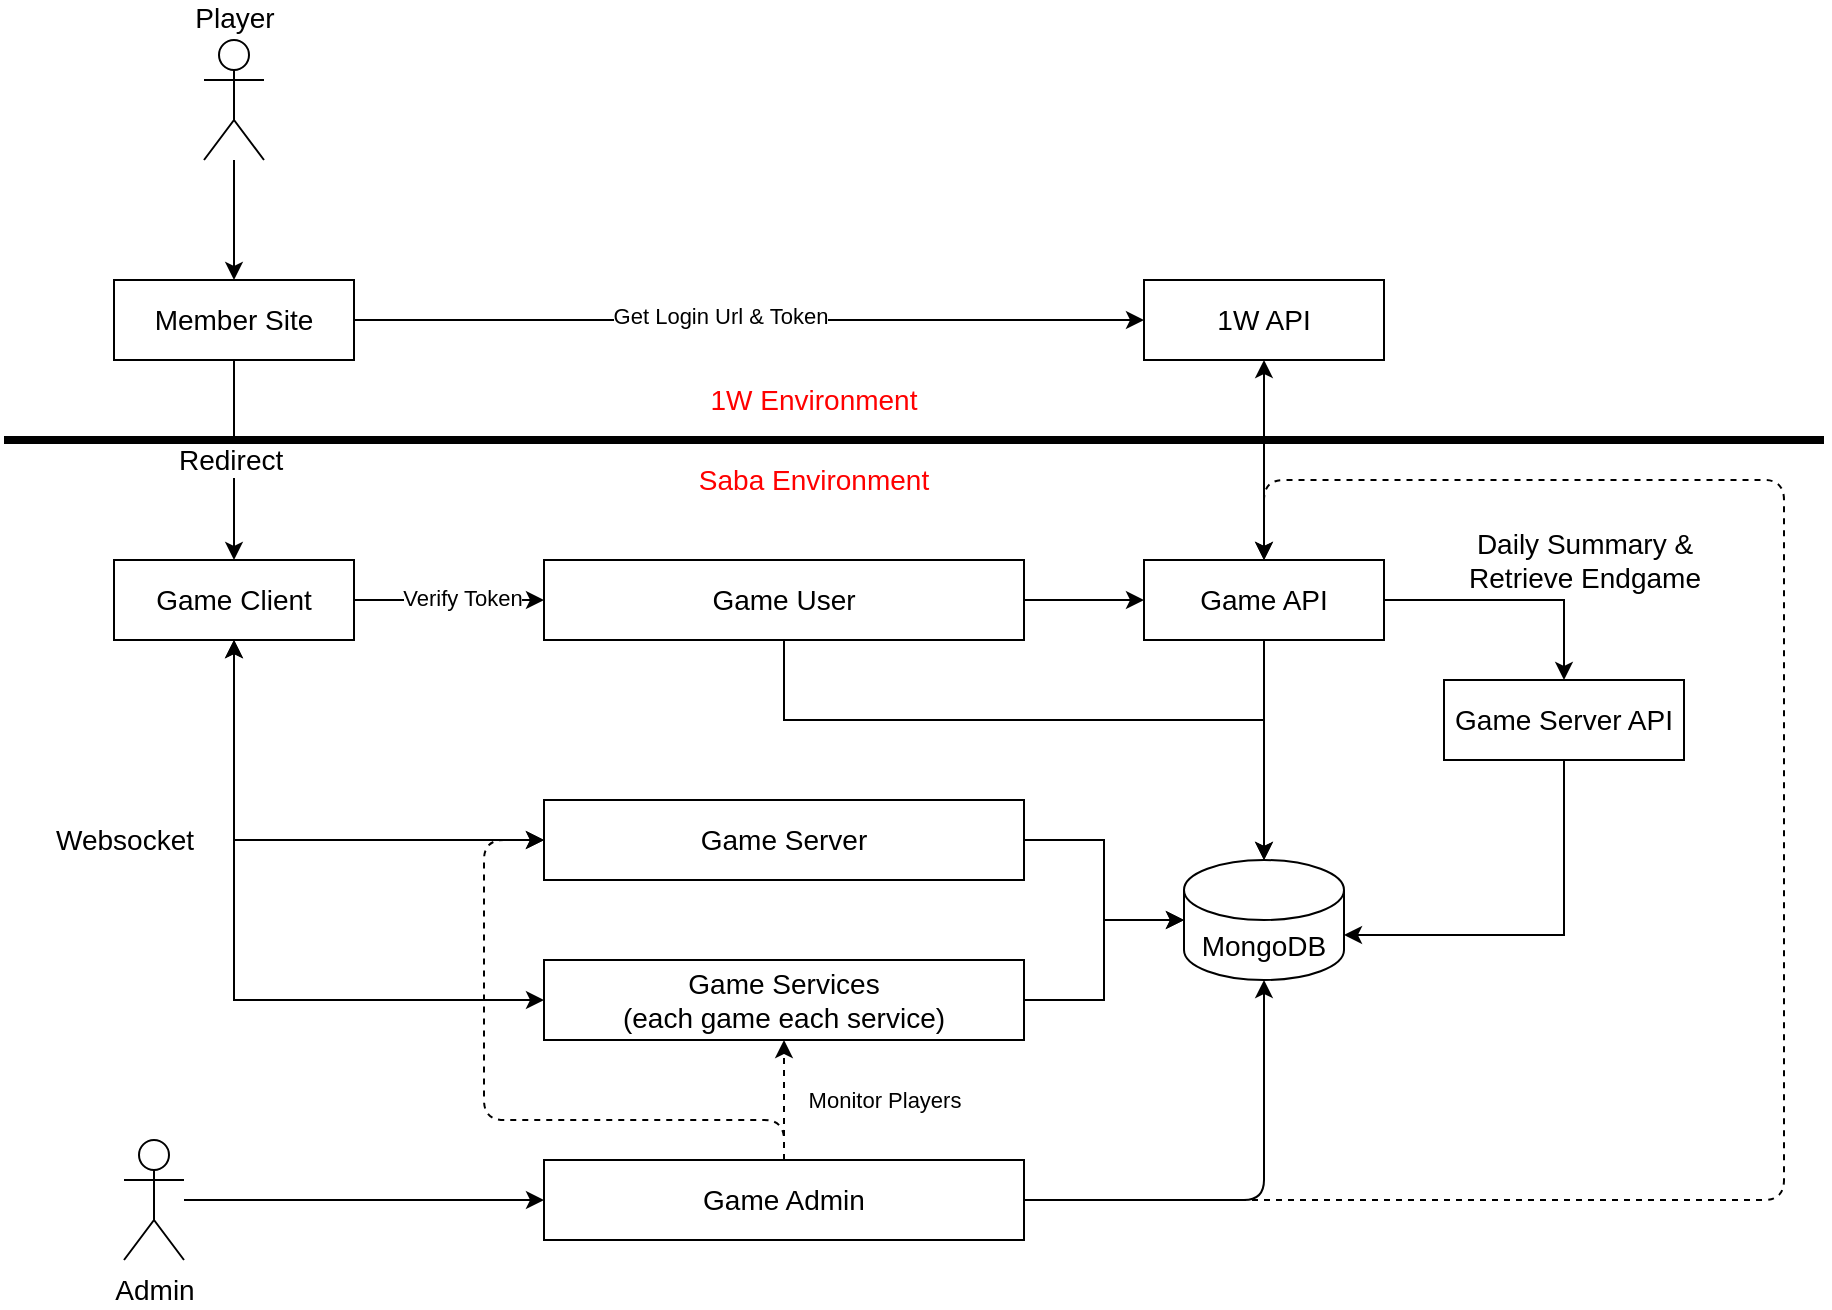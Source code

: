 <mxfile version="14.4.2" type="google"><diagram id="TVR2dPrC6BT8rP5_FPhj" name="Page-1"><mxGraphModel dx="2272" dy="762" grid="1" gridSize="10" guides="1" tooltips="1" connect="1" arrows="1" fold="1" page="1" pageScale="1" pageWidth="850" pageHeight="1100" math="0" shadow="0"><root><mxCell id="0"/><mxCell id="1" parent="0"/><mxCell id="lCmyfpjILvVeBQwRVQGC-24" style="edgeStyle=orthogonalEdgeStyle;rounded=0;orthogonalLoop=1;jettySize=auto;html=1;exitX=0.5;exitY=1;exitDx=0;exitDy=0;entryX=0;entryY=0.5;entryDx=0;entryDy=0;fontSize=14;startArrow=classic;startFill=1;" parent="1" source="lCmyfpjILvVeBQwRVQGC-1" target="lCmyfpjILvVeBQwRVQGC-4" edge="1"><mxGeometry relative="1" as="geometry"/></mxCell><mxCell id="lCmyfpjILvVeBQwRVQGC-25" value="Websocket" style="edgeStyle=orthogonalEdgeStyle;rounded=0;orthogonalLoop=1;jettySize=auto;html=1;exitX=0.5;exitY=1;exitDx=0;exitDy=0;entryX=0;entryY=0.5;entryDx=0;entryDy=0;fontSize=14;startArrow=classic;startFill=1;" parent="1" source="lCmyfpjILvVeBQwRVQGC-1" target="lCmyfpjILvVeBQwRVQGC-5" edge="1"><mxGeometry x="-0.403" y="-55" relative="1" as="geometry"><mxPoint as="offset"/></mxGeometry></mxCell><mxCell id="lCmyfpjILvVeBQwRVQGC-1" value="Game Client" style="rounded=0;whiteSpace=wrap;html=1;fontSize=14;" parent="1" vertex="1"><mxGeometry x="55" y="280" width="120" height="40" as="geometry"/></mxCell><mxCell id="lCmyfpjILvVeBQwRVQGC-30" style="edgeStyle=orthogonalEdgeStyle;rounded=0;orthogonalLoop=1;jettySize=auto;html=1;exitX=1;exitY=0.5;exitDx=0;exitDy=0;fontSize=14;entryX=0;entryY=0.5;entryDx=0;entryDy=0;entryPerimeter=0;" parent="1" source="lCmyfpjILvVeBQwRVQGC-4" target="lCmyfpjILvVeBQwRVQGC-11" edge="1"><mxGeometry relative="1" as="geometry"><mxPoint x="590" y="420" as="targetPoint"/></mxGeometry></mxCell><mxCell id="lCmyfpjILvVeBQwRVQGC-4" value="Game Server" style="rounded=0;whiteSpace=wrap;html=1;fontSize=14;" parent="1" vertex="1"><mxGeometry x="270" y="400" width="240" height="40" as="geometry"/></mxCell><mxCell id="lCmyfpjILvVeBQwRVQGC-29" style="edgeStyle=orthogonalEdgeStyle;rounded=0;orthogonalLoop=1;jettySize=auto;html=1;exitX=1;exitY=0.5;exitDx=0;exitDy=0;entryX=0;entryY=0.5;entryDx=0;entryDy=0;entryPerimeter=0;fontSize=14;" parent="1" source="lCmyfpjILvVeBQwRVQGC-5" target="lCmyfpjILvVeBQwRVQGC-11" edge="1"><mxGeometry relative="1" as="geometry"/></mxCell><mxCell id="lCmyfpjILvVeBQwRVQGC-5" value="Game Services&lt;br&gt;(each game each service)" style="rounded=0;whiteSpace=wrap;html=1;fontSize=14;" parent="1" vertex="1"><mxGeometry x="270" y="480" width="240" height="40" as="geometry"/></mxCell><mxCell id="lCmyfpjILvVeBQwRVQGC-6" value="Game Admin" style="rounded=0;whiteSpace=wrap;html=1;fontSize=14;" parent="1" vertex="1"><mxGeometry x="270" y="580" width="240" height="40" as="geometry"/></mxCell><mxCell id="lCmyfpjILvVeBQwRVQGC-28" style="edgeStyle=orthogonalEdgeStyle;rounded=0;orthogonalLoop=1;jettySize=auto;html=1;exitX=0.5;exitY=1;exitDx=0;exitDy=0;entryX=0.5;entryY=0;entryDx=0;entryDy=0;entryPerimeter=0;fontSize=14;" parent="1" source="lCmyfpjILvVeBQwRVQGC-7" target="lCmyfpjILvVeBQwRVQGC-11" edge="1"><mxGeometry relative="1" as="geometry"/></mxCell><mxCell id="lCmyfpjILvVeBQwRVQGC-36" value="&lt;font color=&quot;#000000&quot;&gt;Daily Summary &amp;amp; &lt;br&gt;Retrieve Endgame&lt;/font&gt;" style="edgeStyle=orthogonalEdgeStyle;rounded=0;orthogonalLoop=1;jettySize=auto;html=1;exitX=1;exitY=0.5;exitDx=0;exitDy=0;entryX=0.5;entryY=0;entryDx=0;entryDy=0;fontSize=14;fontColor=#FF0000;" parent="1" source="lCmyfpjILvVeBQwRVQGC-7" target="lCmyfpjILvVeBQwRVQGC-35" edge="1"><mxGeometry x="0.385" y="22" relative="1" as="geometry"><mxPoint x="-12" y="-20" as="offset"/></mxGeometry></mxCell><mxCell id="lCmyfpjILvVeBQwRVQGC-7" value="Game API" style="rounded=0;whiteSpace=wrap;html=1;fontSize=14;" parent="1" vertex="1"><mxGeometry x="570" y="280" width="120" height="40" as="geometry"/></mxCell><mxCell id="lCmyfpjILvVeBQwRVQGC-18" style="edgeStyle=orthogonalEdgeStyle;rounded=0;orthogonalLoop=1;jettySize=auto;html=1;exitX=0.5;exitY=1;exitDx=0;exitDy=0;fontSize=14;startArrow=classic;startFill=1;" parent="1" source="lCmyfpjILvVeBQwRVQGC-8" target="lCmyfpjILvVeBQwRVQGC-7" edge="1"><mxGeometry relative="1" as="geometry"/></mxCell><mxCell id="lCmyfpjILvVeBQwRVQGC-8" value="1W API" style="rounded=0;whiteSpace=wrap;html=1;fontSize=14;" parent="1" vertex="1"><mxGeometry x="570" y="140" width="120" height="40" as="geometry"/></mxCell><mxCell id="lCmyfpjILvVeBQwRVQGC-19" value="Redirect&amp;nbsp;" style="edgeStyle=orthogonalEdgeStyle;rounded=0;orthogonalLoop=1;jettySize=auto;html=1;exitX=0.5;exitY=1;exitDx=0;exitDy=0;entryX=0.5;entryY=0;entryDx=0;entryDy=0;fontSize=14;" parent="1" source="lCmyfpjILvVeBQwRVQGC-9" target="lCmyfpjILvVeBQwRVQGC-1" edge="1"><mxGeometry relative="1" as="geometry"/></mxCell><mxCell id="lCmyfpjILvVeBQwRVQGC-9" value="Member Site" style="rounded=0;whiteSpace=wrap;html=1;fontSize=14;" parent="1" vertex="1"><mxGeometry x="55" y="140" width="120" height="40" as="geometry"/></mxCell><mxCell id="lCmyfpjILvVeBQwRVQGC-11" value="MongoDB" style="shape=cylinder3;whiteSpace=wrap;html=1;boundedLbl=1;backgroundOutline=1;size=15;fontSize=14;" parent="1" vertex="1"><mxGeometry x="590" y="430" width="80" height="60" as="geometry"/></mxCell><mxCell id="lCmyfpjILvVeBQwRVQGC-34" value="" style="edgeStyle=orthogonalEdgeStyle;rounded=0;orthogonalLoop=1;jettySize=auto;html=1;fontSize=14;fontColor=#FF0000;" parent="1" source="lCmyfpjILvVeBQwRVQGC-12" target="lCmyfpjILvVeBQwRVQGC-9" edge="1"><mxGeometry relative="1" as="geometry"/></mxCell><mxCell id="lCmyfpjILvVeBQwRVQGC-12" value="Player" style="shape=umlActor;verticalLabelPosition=top;verticalAlign=bottom;html=1;outlineConnect=0;fontSize=14;labelPosition=center;align=center;" parent="1" vertex="1"><mxGeometry x="100" y="20" width="30" height="60" as="geometry"/></mxCell><mxCell id="lCmyfpjILvVeBQwRVQGC-14" value="" style="endArrow=none;html=1;fontSize=14;strokeWidth=4;" parent="1" edge="1"><mxGeometry width="50" height="50" relative="1" as="geometry"><mxPoint y="220" as="sourcePoint"/><mxPoint x="910" y="220" as="targetPoint"/></mxGeometry></mxCell><mxCell id="lCmyfpjILvVeBQwRVQGC-16" value="Admin" style="shape=umlActor;verticalLabelPosition=bottom;verticalAlign=top;html=1;outlineConnect=0;fontSize=14;" parent="1" vertex="1"><mxGeometry x="60" y="570" width="30" height="60" as="geometry"/></mxCell><mxCell id="lCmyfpjILvVeBQwRVQGC-17" value="" style="endArrow=classic;html=1;fontSize=14;exitX=1;exitY=0.5;exitDx=0;exitDy=0;entryX=0;entryY=0.5;entryDx=0;entryDy=0;" parent="1" source="lCmyfpjILvVeBQwRVQGC-9" target="lCmyfpjILvVeBQwRVQGC-8" edge="1"><mxGeometry width="50" height="50" relative="1" as="geometry"><mxPoint x="230" y="160" as="sourcePoint"/><mxPoint x="280" y="110" as="targetPoint"/></mxGeometry></mxCell><mxCell id="-lCp1VIYUMx2uGtbjpfW-1" value="Get Login Url &amp;amp; Token" style="edgeLabel;html=1;align=center;verticalAlign=middle;resizable=0;points=[];" parent="lCmyfpjILvVeBQwRVQGC-17" vertex="1" connectable="0"><mxGeometry x="-0.077" y="2" relative="1" as="geometry"><mxPoint as="offset"/></mxGeometry></mxCell><mxCell id="lCmyfpjILvVeBQwRVQGC-31" style="edgeStyle=orthogonalEdgeStyle;rounded=0;orthogonalLoop=1;jettySize=auto;html=1;exitX=0.5;exitY=1;exitDx=0;exitDy=0;fontSize=14;" parent="1" source="lCmyfpjILvVeBQwRVQGC-20" target="lCmyfpjILvVeBQwRVQGC-11" edge="1"><mxGeometry relative="1" as="geometry"><Array as="points"><mxPoint x="390" y="360"/><mxPoint x="630" y="360"/></Array></mxGeometry></mxCell><mxCell id="lCmyfpjILvVeBQwRVQGC-20" value="Game User" style="rounded=0;whiteSpace=wrap;html=1;fontSize=14;" parent="1" vertex="1"><mxGeometry x="270" y="280" width="240" height="40" as="geometry"/></mxCell><mxCell id="lCmyfpjILvVeBQwRVQGC-21" value="" style="endArrow=classic;html=1;fontSize=14;exitX=1;exitY=0.5;exitDx=0;exitDy=0;entryX=0;entryY=0.5;entryDx=0;entryDy=0;" parent="1" source="lCmyfpjILvVeBQwRVQGC-1" target="lCmyfpjILvVeBQwRVQGC-20" edge="1"><mxGeometry width="50" height="50" relative="1" as="geometry"><mxPoint x="240" y="380" as="sourcePoint"/><mxPoint x="290" y="330" as="targetPoint"/><Array as="points"><mxPoint x="260" y="300"/></Array></mxGeometry></mxCell><mxCell id="-lCp1VIYUMx2uGtbjpfW-2" value="Verify Token" style="edgeLabel;html=1;align=center;verticalAlign=middle;resizable=0;points=[];" parent="lCmyfpjILvVeBQwRVQGC-21" vertex="1" connectable="0"><mxGeometry x="0.141" y="1" relative="1" as="geometry"><mxPoint as="offset"/></mxGeometry></mxCell><mxCell id="lCmyfpjILvVeBQwRVQGC-22" value="" style="endArrow=classic;html=1;fontSize=14;exitX=1;exitY=0.5;exitDx=0;exitDy=0;entryX=0;entryY=0.5;entryDx=0;entryDy=0;" parent="1" source="lCmyfpjILvVeBQwRVQGC-20" target="lCmyfpjILvVeBQwRVQGC-7" edge="1"><mxGeometry width="50" height="50" relative="1" as="geometry"><mxPoint x="440" y="400" as="sourcePoint"/><mxPoint x="490" y="350" as="targetPoint"/></mxGeometry></mxCell><mxCell id="lCmyfpjILvVeBQwRVQGC-23" value="" style="endArrow=classic;html=1;fontSize=14;entryX=0;entryY=0.5;entryDx=0;entryDy=0;" parent="1" source="lCmyfpjILvVeBQwRVQGC-16" target="lCmyfpjILvVeBQwRVQGC-6" edge="1"><mxGeometry width="50" height="50" relative="1" as="geometry"><mxPoint x="130" y="610" as="sourcePoint"/><mxPoint x="180" y="560" as="targetPoint"/></mxGeometry></mxCell><mxCell id="lCmyfpjILvVeBQwRVQGC-26" value="" style="endArrow=classic;html=1;fontSize=14;exitX=1;exitY=0.5;exitDx=0;exitDy=0;entryX=0.5;entryY=1;entryDx=0;entryDy=0;entryPerimeter=0;" parent="1" source="lCmyfpjILvVeBQwRVQGC-6" target="lCmyfpjILvVeBQwRVQGC-11" edge="1"><mxGeometry width="50" height="50" relative="1" as="geometry"><mxPoint x="540" y="630" as="sourcePoint"/><mxPoint x="590" y="580" as="targetPoint"/><Array as="points"><mxPoint x="630" y="600"/></Array></mxGeometry></mxCell><mxCell id="lCmyfpjILvVeBQwRVQGC-32" value="Saba Environment" style="text;html=1;strokeColor=none;fillColor=none;align=center;verticalAlign=middle;whiteSpace=wrap;rounded=0;fontSize=14;fontColor=#FF0000;" parent="1" vertex="1"><mxGeometry x="330" y="230" width="150" height="20" as="geometry"/></mxCell><mxCell id="lCmyfpjILvVeBQwRVQGC-33" value="1W Environment" style="text;html=1;strokeColor=none;fillColor=none;align=center;verticalAlign=middle;whiteSpace=wrap;rounded=0;fontSize=14;fontColor=#FF0000;" parent="1" vertex="1"><mxGeometry x="330" y="190" width="150" height="20" as="geometry"/></mxCell><mxCell id="lCmyfpjILvVeBQwRVQGC-37" style="edgeStyle=orthogonalEdgeStyle;rounded=0;orthogonalLoop=1;jettySize=auto;html=1;exitX=0.5;exitY=1;exitDx=0;exitDy=0;entryX=1;entryY=0;entryDx=0;entryDy=37.5;entryPerimeter=0;fontSize=14;fontColor=#FF0000;" parent="1" source="lCmyfpjILvVeBQwRVQGC-35" target="lCmyfpjILvVeBQwRVQGC-11" edge="1"><mxGeometry relative="1" as="geometry"/></mxCell><mxCell id="lCmyfpjILvVeBQwRVQGC-35" value="Game Server API" style="rounded=0;whiteSpace=wrap;html=1;fontSize=14;" parent="1" vertex="1"><mxGeometry x="720" y="340" width="120" height="40" as="geometry"/></mxCell><mxCell id="lCmyfpjILvVeBQwRVQGC-38" value="" style="endArrow=classic;html=1;fontSize=14;fontColor=#FF0000;exitX=0.5;exitY=0;exitDx=0;exitDy=0;entryX=0.5;entryY=1;entryDx=0;entryDy=0;dashed=1;" parent="1" source="lCmyfpjILvVeBQwRVQGC-6" target="lCmyfpjILvVeBQwRVQGC-5" edge="1"><mxGeometry width="50" height="50" relative="1" as="geometry"><mxPoint x="510" y="600" as="sourcePoint"/><mxPoint x="560" y="550" as="targetPoint"/></mxGeometry></mxCell><mxCell id="lCmyfpjILvVeBQwRVQGC-39" value="" style="endArrow=classic;html=1;fontSize=14;fontColor=#FF0000;exitX=0.5;exitY=0;exitDx=0;exitDy=0;entryX=0;entryY=0.5;entryDx=0;entryDy=0;dashed=1;" parent="1" source="lCmyfpjILvVeBQwRVQGC-6" target="lCmyfpjILvVeBQwRVQGC-4" edge="1"><mxGeometry width="50" height="50" relative="1" as="geometry"><mxPoint x="400" y="590" as="sourcePoint"/><mxPoint x="400" y="530" as="targetPoint"/><Array as="points"><mxPoint x="390" y="560"/><mxPoint x="240" y="560"/><mxPoint x="240" y="420"/></Array></mxGeometry></mxCell><mxCell id="-lCp1VIYUMx2uGtbjpfW-3" value="Monitor Players" style="edgeLabel;html=1;align=center;verticalAlign=middle;resizable=0;points=[];" parent="lCmyfpjILvVeBQwRVQGC-39" vertex="1" connectable="0"><mxGeometry x="-0.701" y="2" relative="1" as="geometry"><mxPoint x="81" y="-12" as="offset"/></mxGeometry></mxCell><mxCell id="lCmyfpjILvVeBQwRVQGC-40" value="" style="endArrow=classic;html=1;fontSize=14;fontColor=#FF0000;exitX=1;exitY=0.5;exitDx=0;exitDy=0;entryX=0.5;entryY=0;entryDx=0;entryDy=0;dashed=1;" parent="1" source="lCmyfpjILvVeBQwRVQGC-6" target="lCmyfpjILvVeBQwRVQGC-7" edge="1"><mxGeometry width="50" height="50" relative="1" as="geometry"><mxPoint x="400" y="590" as="sourcePoint"/><mxPoint x="400" y="530" as="targetPoint"/><Array as="points"><mxPoint x="890" y="600"/><mxPoint x="890" y="240"/><mxPoint x="630" y="240"/></Array></mxGeometry></mxCell></root></mxGraphModel></diagram></mxfile>